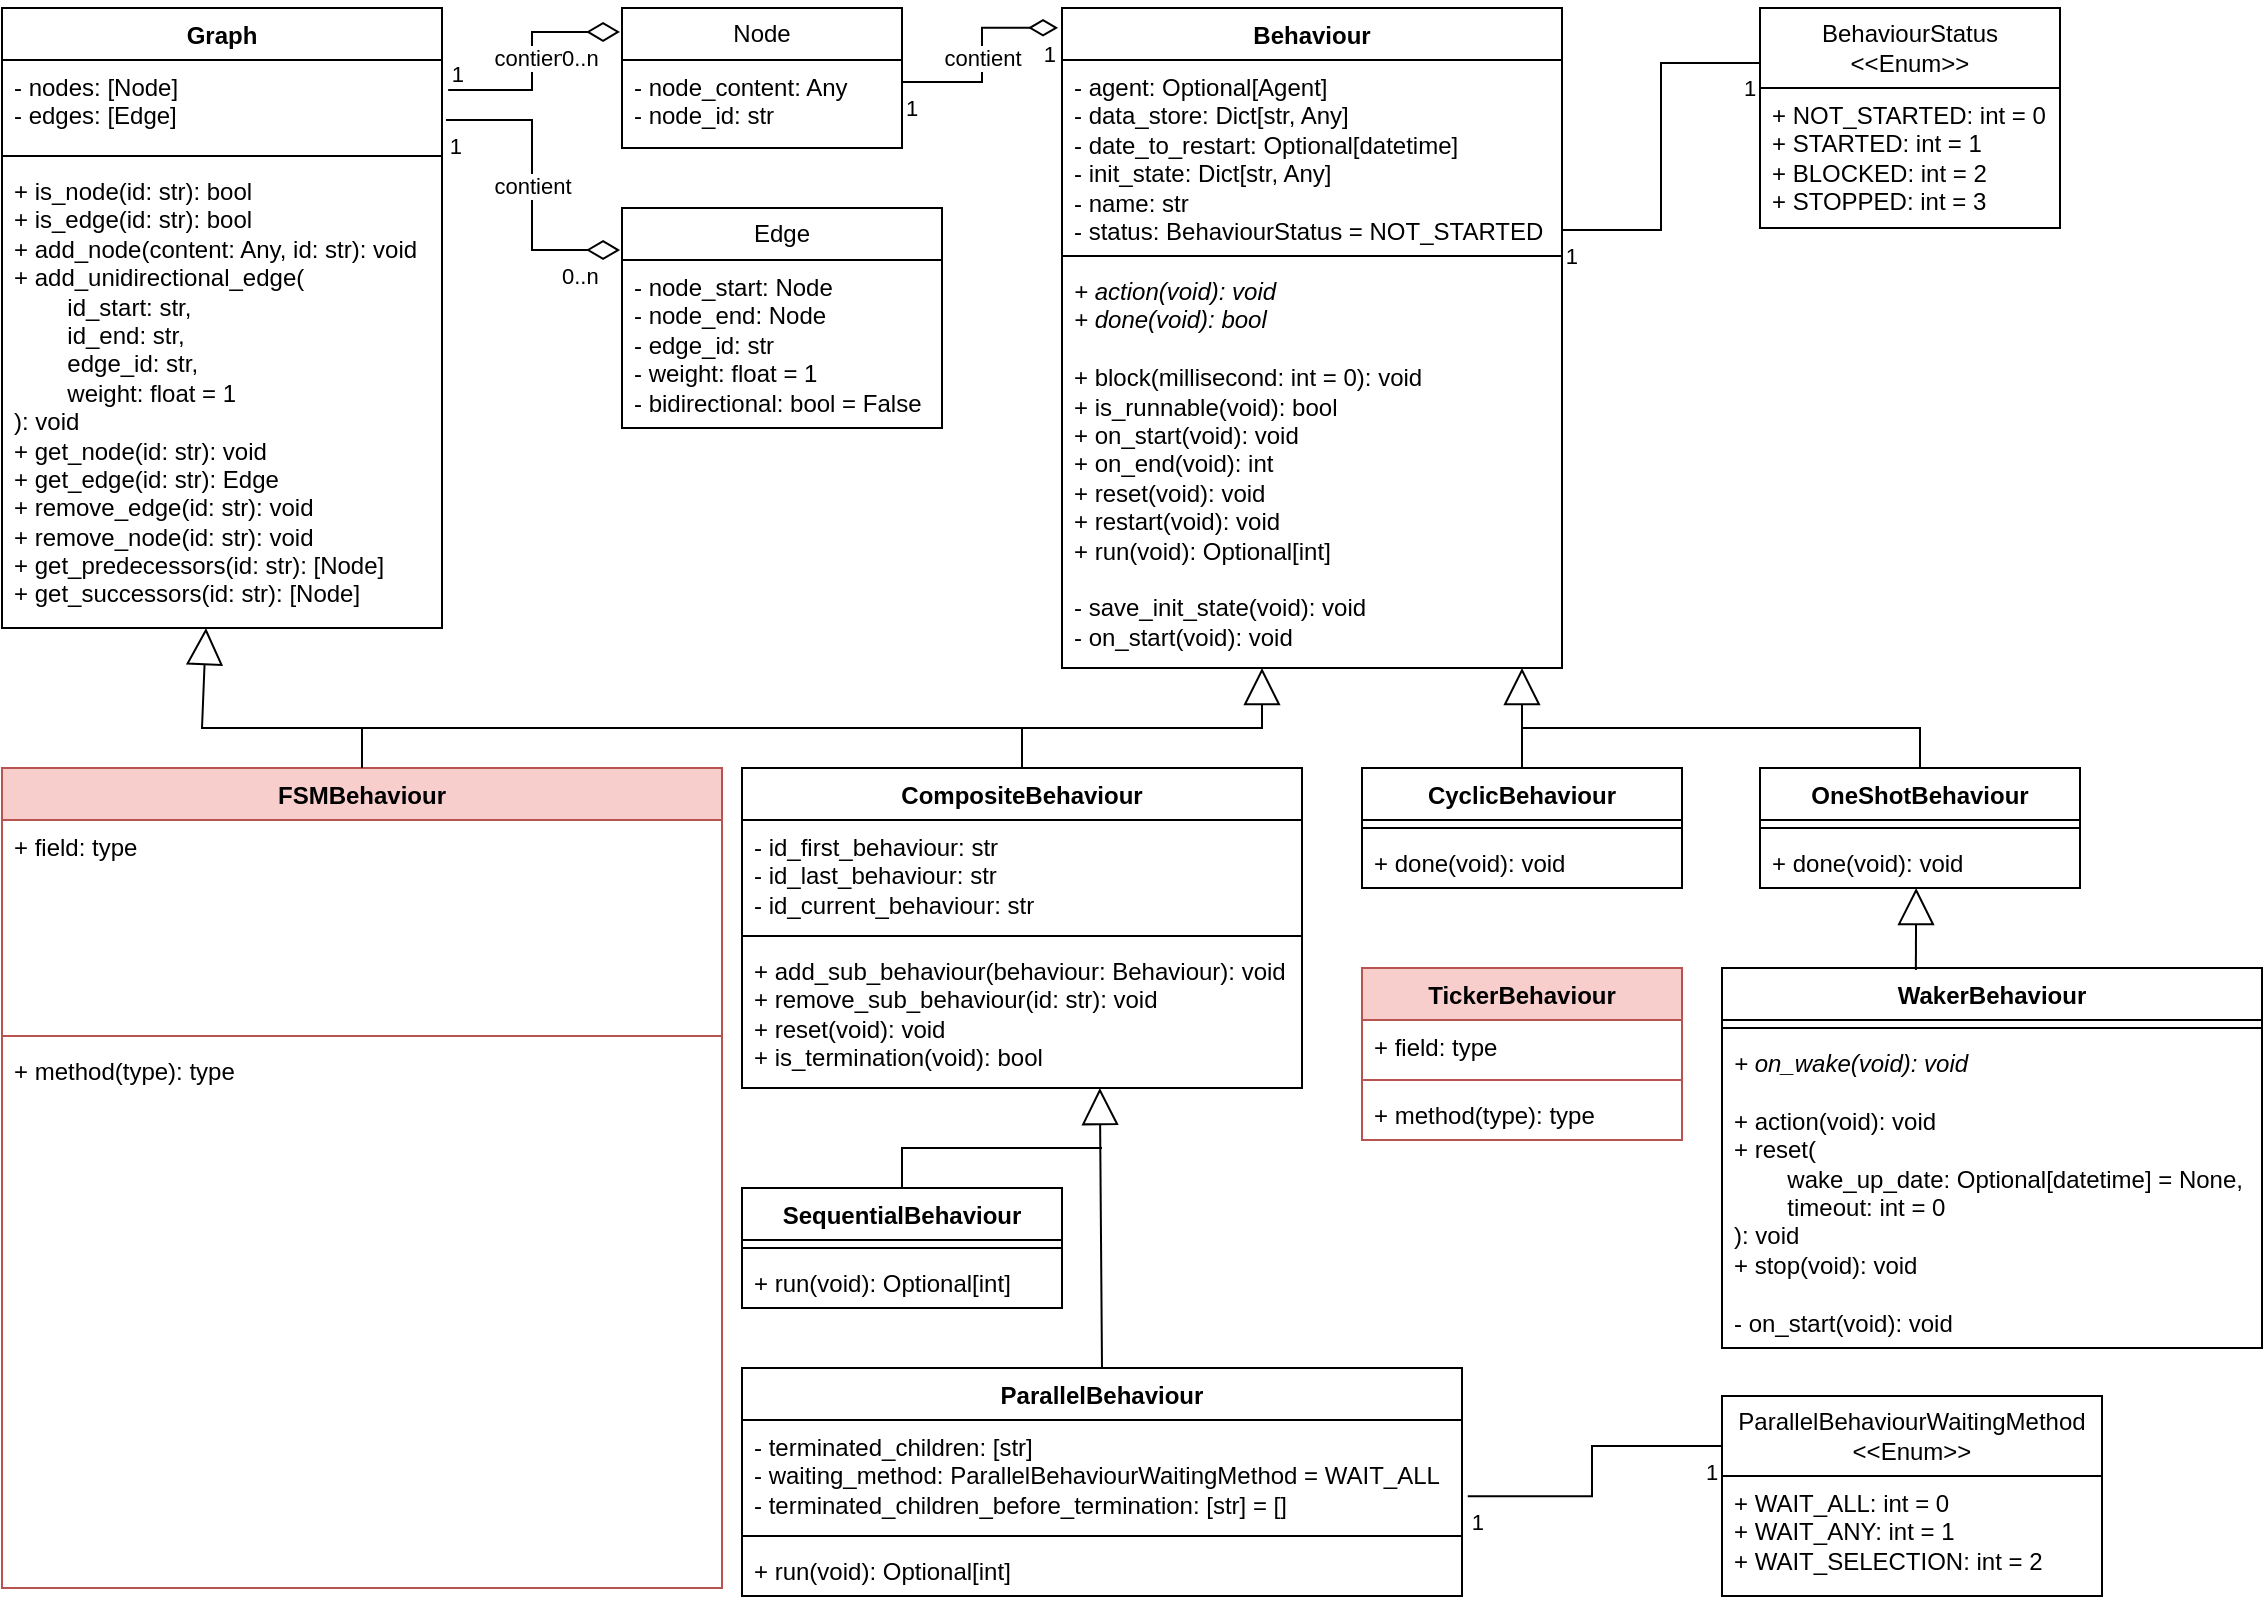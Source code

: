 <mxfile version="24.5.4" type="github">
  <diagram name="Page-1" id="tUuNbYa_l6MFo-oBWGvg">
    <mxGraphModel dx="1434" dy="818" grid="1" gridSize="10" guides="1" tooltips="1" connect="1" arrows="1" fold="1" page="1" pageScale="1" pageWidth="1169" pageHeight="827" math="0" shadow="0">
      <root>
        <mxCell id="0" />
        <mxCell id="1" parent="0" />
        <mxCell id="4uX9NUgMVRS_-vduH_uE-1" value="Graph" style="swimlane;fontStyle=1;align=center;verticalAlign=top;childLayout=stackLayout;horizontal=1;startSize=26;horizontalStack=0;resizeParent=1;resizeParentMax=0;resizeLast=0;collapsible=1;marginBottom=0;whiteSpace=wrap;html=1;rounded=0;" parent="1" vertex="1">
          <mxGeometry x="20" y="20" width="220" height="310" as="geometry" />
        </mxCell>
        <mxCell id="4uX9NUgMVRS_-vduH_uE-2" value="- nodes: [Node]&lt;div&gt;- edges: [Edge]&lt;/div&gt;" style="text;strokeColor=none;fillColor=none;align=left;verticalAlign=top;spacingLeft=4;spacingRight=4;overflow=hidden;rotatable=0;points=[[0,0.5],[1,0.5]];portConstraint=eastwest;whiteSpace=wrap;html=1;rounded=0;" parent="4uX9NUgMVRS_-vduH_uE-1" vertex="1">
          <mxGeometry y="26" width="220" height="44" as="geometry" />
        </mxCell>
        <mxCell id="4uX9NUgMVRS_-vduH_uE-3" value="" style="line;strokeWidth=1;fillColor=none;align=left;verticalAlign=middle;spacingTop=-1;spacingLeft=3;spacingRight=3;rotatable=0;labelPosition=right;points=[];portConstraint=eastwest;strokeColor=inherit;rounded=0;" parent="4uX9NUgMVRS_-vduH_uE-1" vertex="1">
          <mxGeometry y="70" width="220" height="8" as="geometry" />
        </mxCell>
        <mxCell id="4uX9NUgMVRS_-vduH_uE-4" value="+ is_node(id: str): bool&lt;div&gt;+ is_edge(id: str): bool&lt;/div&gt;&lt;div&gt;+ add_node(content: Any, id: str): void&lt;/div&gt;&lt;div&gt;+ add_unidirectional_edge(&lt;/div&gt;&lt;div&gt;&lt;span style=&quot;white-space: pre;&quot;&gt;&#x9;&lt;/span&gt;id_start: str,&lt;br&gt;&lt;/div&gt;&lt;div&gt;&lt;span style=&quot;white-space: pre;&quot;&gt;&#x9;&lt;/span&gt;id_end: str,&lt;br&gt;&lt;/div&gt;&lt;div&gt;&lt;span style=&quot;white-space: pre;&quot;&gt;&#x9;&lt;/span&gt;edge_id: str,&lt;br&gt;&lt;/div&gt;&lt;div&gt;&lt;span style=&quot;white-space: pre;&quot;&gt;&#x9;&lt;/span&gt;weight: float = 1&lt;br&gt;&lt;/div&gt;&lt;div&gt;): void&lt;/div&gt;&lt;div&gt;+ get_node(id: str): void&lt;/div&gt;&lt;div&gt;+ get_edge(id: str): Edge&lt;/div&gt;&lt;div&gt;+ remove_edge(id: str): void&lt;/div&gt;&lt;div&gt;+ remove_node(id: str): void&lt;/div&gt;&lt;div&gt;+ get_predecessors(id: str): [Node]&lt;/div&gt;&lt;div&gt;+ get_successors(id: str): [Node]&lt;/div&gt;" style="text;strokeColor=none;fillColor=none;align=left;verticalAlign=top;spacingLeft=4;spacingRight=4;overflow=hidden;rotatable=0;points=[[0,0.5],[1,0.5]];portConstraint=eastwest;whiteSpace=wrap;html=1;rounded=0;" parent="4uX9NUgMVRS_-vduH_uE-1" vertex="1">
          <mxGeometry y="78" width="220" height="232" as="geometry" />
        </mxCell>
        <mxCell id="JOfhHidZBwOgfv5GupMi-5" value="Node" style="swimlane;fontStyle=0;childLayout=stackLayout;horizontal=1;startSize=26;horizontalStack=0;resizeParent=1;resizeParentMax=0;resizeLast=0;collapsible=1;marginBottom=0;whiteSpace=wrap;html=1;rounded=0;" vertex="1" parent="1">
          <mxGeometry x="330" y="20" width="140" height="70" as="geometry" />
        </mxCell>
        <mxCell id="JOfhHidZBwOgfv5GupMi-7" value="- node_content: Any&lt;div&gt;- node_id: str&lt;/div&gt;" style="text;strokeColor=none;fillColor=none;align=left;verticalAlign=top;spacingLeft=4;spacingRight=4;overflow=hidden;rotatable=0;points=[[0,0.5],[1,0.5]];portConstraint=eastwest;whiteSpace=wrap;html=1;rounded=0;" vertex="1" parent="JOfhHidZBwOgfv5GupMi-5">
          <mxGeometry y="26" width="140" height="44" as="geometry" />
        </mxCell>
        <mxCell id="JOfhHidZBwOgfv5GupMi-9" value="Edge" style="swimlane;fontStyle=0;childLayout=stackLayout;horizontal=1;startSize=26;horizontalStack=0;resizeParent=1;resizeParentMax=0;resizeLast=0;collapsible=1;marginBottom=0;whiteSpace=wrap;html=1;rounded=0;" vertex="1" parent="1">
          <mxGeometry x="330" y="120" width="160" height="110" as="geometry" />
        </mxCell>
        <mxCell id="JOfhHidZBwOgfv5GupMi-10" value="- node_start: Node&lt;div&gt;- node_end: Node&lt;/div&gt;&lt;div&gt;- edge_id: str&lt;/div&gt;&lt;div&gt;- weight: float = 1&lt;/div&gt;&lt;div&gt;- bidirectional: bool = False&lt;/div&gt;" style="text;strokeColor=none;fillColor=none;align=left;verticalAlign=top;spacingLeft=4;spacingRight=4;overflow=hidden;rotatable=0;points=[[0,0.5],[1,0.5]];portConstraint=eastwest;whiteSpace=wrap;html=1;rounded=0;" vertex="1" parent="JOfhHidZBwOgfv5GupMi-9">
          <mxGeometry y="26" width="160" height="84" as="geometry" />
        </mxCell>
        <mxCell id="JOfhHidZBwOgfv5GupMi-21" value="contient" style="endArrow=none;html=1;endSize=12;startArrow=diamondThin;startSize=14;startFill=0;edgeStyle=orthogonalEdgeStyle;rounded=0;entryX=1.009;entryY=0.682;entryDx=0;entryDy=0;entryPerimeter=0;exitX=-0.006;exitY=0.191;exitDx=0;exitDy=0;exitPerimeter=0;endFill=0;" edge="1" parent="1" source="JOfhHidZBwOgfv5GupMi-9" target="4uX9NUgMVRS_-vduH_uE-2">
          <mxGeometry relative="1" as="geometry">
            <mxPoint x="320" y="260" as="sourcePoint" />
            <mxPoint x="490" y="420" as="targetPoint" />
          </mxGeometry>
        </mxCell>
        <mxCell id="JOfhHidZBwOgfv5GupMi-22" value="0..n" style="edgeLabel;resizable=0;html=1;align=left;verticalAlign=top;rounded=0;" connectable="0" vertex="1" parent="JOfhHidZBwOgfv5GupMi-21">
          <mxGeometry x="-1" relative="1" as="geometry">
            <mxPoint x="-31" as="offset" />
          </mxGeometry>
        </mxCell>
        <mxCell id="JOfhHidZBwOgfv5GupMi-23" value="1" style="edgeLabel;resizable=0;html=1;align=right;verticalAlign=top;rounded=0;" connectable="0" vertex="1" parent="JOfhHidZBwOgfv5GupMi-21">
          <mxGeometry x="1" relative="1" as="geometry">
            <mxPoint x="8" as="offset" />
          </mxGeometry>
        </mxCell>
        <mxCell id="JOfhHidZBwOgfv5GupMi-24" value="contient" style="endArrow=none;html=1;endSize=12;startArrow=diamondThin;startSize=14;startFill=0;edgeStyle=orthogonalEdgeStyle;rounded=0;entryX=1.014;entryY=0.341;entryDx=0;entryDy=0;entryPerimeter=0;exitX=-0.007;exitY=0.171;exitDx=0;exitDy=0;exitPerimeter=0;endFill=0;" edge="1" parent="1" source="JOfhHidZBwOgfv5GupMi-5" target="4uX9NUgMVRS_-vduH_uE-2">
          <mxGeometry relative="1" as="geometry">
            <mxPoint x="439" y="60" as="sourcePoint" />
            <mxPoint x="280" as="targetPoint" />
          </mxGeometry>
        </mxCell>
        <mxCell id="JOfhHidZBwOgfv5GupMi-25" value="0..n" style="edgeLabel;resizable=0;html=1;align=left;verticalAlign=top;rounded=0;" connectable="0" vertex="1" parent="JOfhHidZBwOgfv5GupMi-24">
          <mxGeometry x="-1" relative="1" as="geometry">
            <mxPoint x="-31" as="offset" />
          </mxGeometry>
        </mxCell>
        <mxCell id="JOfhHidZBwOgfv5GupMi-26" value="1" style="edgeLabel;resizable=0;html=1;align=right;verticalAlign=top;rounded=0;" connectable="0" vertex="1" parent="JOfhHidZBwOgfv5GupMi-24">
          <mxGeometry x="1" relative="1" as="geometry">
            <mxPoint x="8" y="-21" as="offset" />
          </mxGeometry>
        </mxCell>
        <mxCell id="JOfhHidZBwOgfv5GupMi-27" value="Behaviour" style="swimlane;fontStyle=1;align=center;verticalAlign=top;childLayout=stackLayout;horizontal=1;startSize=26;horizontalStack=0;resizeParent=1;resizeParentMax=0;resizeLast=0;collapsible=1;marginBottom=0;whiteSpace=wrap;html=1;rounded=0;" vertex="1" parent="1">
          <mxGeometry x="550" y="20" width="250" height="330" as="geometry" />
        </mxCell>
        <mxCell id="JOfhHidZBwOgfv5GupMi-28" value="- agent: Optional[Agent]&lt;div&gt;- data_store: Dict[str, Any]&lt;/div&gt;&lt;div&gt;- date_to_restart: Optional[datetime]&lt;/div&gt;&lt;div&gt;- init_state: Dict[str, Any]&lt;/div&gt;&lt;div&gt;- name: str&lt;/div&gt;&lt;div&gt;- status: BehaviourStatus = NOT_STARTED&lt;/div&gt;" style="text;strokeColor=none;fillColor=none;align=left;verticalAlign=top;spacingLeft=4;spacingRight=4;overflow=hidden;rotatable=0;points=[[0,0.5],[1,0.5]];portConstraint=eastwest;whiteSpace=wrap;html=1;rounded=0;" vertex="1" parent="JOfhHidZBwOgfv5GupMi-27">
          <mxGeometry y="26" width="250" height="94" as="geometry" />
        </mxCell>
        <mxCell id="JOfhHidZBwOgfv5GupMi-29" value="" style="line;strokeWidth=1;fillColor=none;align=left;verticalAlign=middle;spacingTop=-1;spacingLeft=3;spacingRight=3;rotatable=0;labelPosition=right;points=[];portConstraint=eastwest;strokeColor=inherit;rounded=0;" vertex="1" parent="JOfhHidZBwOgfv5GupMi-27">
          <mxGeometry y="120" width="250" height="8" as="geometry" />
        </mxCell>
        <mxCell id="JOfhHidZBwOgfv5GupMi-30" value="&lt;i&gt;+ action(void): void&lt;/i&gt;&lt;div&gt;&lt;i&gt;+ done(void): bool&lt;/i&gt;&lt;/div&gt;&lt;div&gt;&lt;i&gt;&lt;br&gt;&lt;/i&gt;&lt;div&gt;+ block(millisecond: int = 0): void&lt;/div&gt;&lt;div&gt;+ is_runnable(void): bool&lt;/div&gt;&lt;div&gt;+ on_start(void): void&lt;/div&gt;&lt;div&gt;+ on_end(void): int&lt;/div&gt;&lt;div&gt;+ reset(void): void&lt;/div&gt;&lt;div&gt;+ restart(void): void&lt;/div&gt;&lt;div&gt;+ run(void): Optional[int]&lt;/div&gt;&lt;/div&gt;&lt;div&gt;&lt;br&gt;&lt;/div&gt;&lt;div&gt;- save_init_state(void): void&lt;/div&gt;&lt;div&gt;- on_start(void): void&lt;/div&gt;" style="text;strokeColor=none;fillColor=none;align=left;verticalAlign=top;spacingLeft=4;spacingRight=4;overflow=hidden;rotatable=0;points=[[0,0.5],[1,0.5]];portConstraint=eastwest;whiteSpace=wrap;html=1;rounded=0;" vertex="1" parent="JOfhHidZBwOgfv5GupMi-27">
          <mxGeometry y="128" width="250" height="202" as="geometry" />
        </mxCell>
        <mxCell id="JOfhHidZBwOgfv5GupMi-32" value="contient" style="endArrow=diamondThin;html=1;endSize=12;startArrow=none;startSize=14;startFill=0;edgeStyle=orthogonalEdgeStyle;rounded=0;entryX=-0.008;entryY=0.03;entryDx=0;entryDy=0;entryPerimeter=0;endFill=0;exitX=1;exitY=0.25;exitDx=0;exitDy=0;exitPerimeter=0;" edge="1" parent="1" source="JOfhHidZBwOgfv5GupMi-7" target="JOfhHidZBwOgfv5GupMi-27">
          <mxGeometry relative="1" as="geometry">
            <mxPoint x="540" y="54.5" as="sourcePoint" />
            <mxPoint x="700" y="54.5" as="targetPoint" />
          </mxGeometry>
        </mxCell>
        <mxCell id="JOfhHidZBwOgfv5GupMi-33" value="1" style="edgeLabel;resizable=0;html=1;align=left;verticalAlign=top;rounded=0;" connectable="0" vertex="1" parent="JOfhHidZBwOgfv5GupMi-32">
          <mxGeometry x="-1" relative="1" as="geometry" />
        </mxCell>
        <mxCell id="JOfhHidZBwOgfv5GupMi-34" value="1" style="edgeLabel;resizable=0;html=1;align=right;verticalAlign=top;rounded=0;" connectable="0" vertex="1" parent="JOfhHidZBwOgfv5GupMi-32">
          <mxGeometry x="1" relative="1" as="geometry" />
        </mxCell>
        <mxCell id="JOfhHidZBwOgfv5GupMi-43" value="OneShotBehaviour" style="swimlane;fontStyle=1;align=center;verticalAlign=top;childLayout=stackLayout;horizontal=1;startSize=26;horizontalStack=0;resizeParent=1;resizeParentMax=0;resizeLast=0;collapsible=1;marginBottom=0;whiteSpace=wrap;html=1;rounded=0;" vertex="1" parent="1">
          <mxGeometry x="899" y="400" width="160" height="60" as="geometry" />
        </mxCell>
        <mxCell id="JOfhHidZBwOgfv5GupMi-45" value="" style="line;strokeWidth=1;fillColor=none;align=left;verticalAlign=middle;spacingTop=-1;spacingLeft=3;spacingRight=3;rotatable=0;labelPosition=right;points=[];portConstraint=eastwest;strokeColor=inherit;rounded=0;" vertex="1" parent="JOfhHidZBwOgfv5GupMi-43">
          <mxGeometry y="26" width="160" height="8" as="geometry" />
        </mxCell>
        <mxCell id="JOfhHidZBwOgfv5GupMi-46" value="+ done(void): void" style="text;strokeColor=none;fillColor=none;align=left;verticalAlign=top;spacingLeft=4;spacingRight=4;overflow=hidden;rotatable=0;points=[[0,0.5],[1,0.5]];portConstraint=eastwest;whiteSpace=wrap;html=1;rounded=0;" vertex="1" parent="JOfhHidZBwOgfv5GupMi-43">
          <mxGeometry y="34" width="160" height="26" as="geometry" />
        </mxCell>
        <mxCell id="JOfhHidZBwOgfv5GupMi-47" value="CyclicBehaviour" style="swimlane;fontStyle=1;align=center;verticalAlign=top;childLayout=stackLayout;horizontal=1;startSize=26;horizontalStack=0;resizeParent=1;resizeParentMax=0;resizeLast=0;collapsible=1;marginBottom=0;whiteSpace=wrap;html=1;rounded=0;" vertex="1" parent="1">
          <mxGeometry x="700" y="400" width="160" height="60" as="geometry" />
        </mxCell>
        <mxCell id="JOfhHidZBwOgfv5GupMi-48" value="" style="line;strokeWidth=1;fillColor=none;align=left;verticalAlign=middle;spacingTop=-1;spacingLeft=3;spacingRight=3;rotatable=0;labelPosition=right;points=[];portConstraint=eastwest;strokeColor=inherit;rounded=0;" vertex="1" parent="JOfhHidZBwOgfv5GupMi-47">
          <mxGeometry y="26" width="160" height="8" as="geometry" />
        </mxCell>
        <mxCell id="JOfhHidZBwOgfv5GupMi-49" value="+ done(void): void" style="text;strokeColor=none;fillColor=none;align=left;verticalAlign=top;spacingLeft=4;spacingRight=4;overflow=hidden;rotatable=0;points=[[0,0.5],[1,0.5]];portConstraint=eastwest;whiteSpace=wrap;html=1;rounded=0;" vertex="1" parent="JOfhHidZBwOgfv5GupMi-47">
          <mxGeometry y="34" width="160" height="26" as="geometry" />
        </mxCell>
        <mxCell id="JOfhHidZBwOgfv5GupMi-50" value="WakerBehaviour" style="swimlane;fontStyle=1;align=center;verticalAlign=top;childLayout=stackLayout;horizontal=1;startSize=26;horizontalStack=0;resizeParent=1;resizeParentMax=0;resizeLast=0;collapsible=1;marginBottom=0;whiteSpace=wrap;html=1;rounded=0;" vertex="1" parent="1">
          <mxGeometry x="880" y="500" width="270" height="190" as="geometry" />
        </mxCell>
        <mxCell id="JOfhHidZBwOgfv5GupMi-51" value="" style="line;strokeWidth=1;fillColor=none;align=left;verticalAlign=middle;spacingTop=-1;spacingLeft=3;spacingRight=3;rotatable=0;labelPosition=right;points=[];portConstraint=eastwest;strokeColor=inherit;rounded=0;" vertex="1" parent="JOfhHidZBwOgfv5GupMi-50">
          <mxGeometry y="26" width="270" height="8" as="geometry" />
        </mxCell>
        <mxCell id="JOfhHidZBwOgfv5GupMi-52" value="&lt;i&gt;+ on_wake(void): void&lt;/i&gt;&lt;div&gt;&lt;br&gt;&lt;/div&gt;&lt;div&gt;+ action(void): void&lt;/div&gt;&lt;div&gt;+ reset(&lt;/div&gt;&lt;div&gt;&lt;span style=&quot;white-space: pre;&quot;&gt;&#x9;&lt;/span&gt;wake_up_date: Optional[datetime] = None, &lt;span style=&quot;white-space: pre;&quot;&gt;&#x9;&lt;/span&gt;timeout: int = 0&lt;/div&gt;&lt;div&gt;): void&lt;/div&gt;&lt;div&gt;+ stop(void): void&lt;/div&gt;&lt;div&gt;&lt;br&gt;&lt;/div&gt;&lt;div&gt;- on_start(void): void&lt;/div&gt;" style="text;strokeColor=none;fillColor=none;align=left;verticalAlign=top;spacingLeft=4;spacingRight=4;overflow=hidden;rotatable=0;points=[[0,0.5],[1,0.5]];portConstraint=eastwest;whiteSpace=wrap;html=1;rounded=0;" vertex="1" parent="JOfhHidZBwOgfv5GupMi-50">
          <mxGeometry y="34" width="270" height="156" as="geometry" />
        </mxCell>
        <mxCell id="JOfhHidZBwOgfv5GupMi-56" value="" style="endArrow=block;endSize=16;endFill=0;html=1;rounded=0;exitX=0.5;exitY=0;exitDx=0;exitDy=0;" edge="1" parent="1" source="JOfhHidZBwOgfv5GupMi-47">
          <mxGeometry width="160" relative="1" as="geometry">
            <mxPoint x="330" y="420" as="sourcePoint" />
            <mxPoint x="780" y="350" as="targetPoint" />
            <mxPoint as="offset" />
          </mxGeometry>
        </mxCell>
        <mxCell id="JOfhHidZBwOgfv5GupMi-57" value="" style="endArrow=none;endFill=0;endSize=24;html=1;rounded=0;entryX=0.5;entryY=0;entryDx=0;entryDy=0;" edge="1" parent="1" target="JOfhHidZBwOgfv5GupMi-43">
          <mxGeometry width="160" relative="1" as="geometry">
            <mxPoint x="780" y="380" as="sourcePoint" />
            <mxPoint x="490" y="420" as="targetPoint" />
            <Array as="points">
              <mxPoint x="979" y="380" />
            </Array>
          </mxGeometry>
        </mxCell>
        <mxCell id="JOfhHidZBwOgfv5GupMi-63" value="CompositeBehaviour" style="swimlane;fontStyle=1;align=center;verticalAlign=top;childLayout=stackLayout;horizontal=1;startSize=26;horizontalStack=0;resizeParent=1;resizeParentMax=0;resizeLast=0;collapsible=1;marginBottom=0;whiteSpace=wrap;html=1;rounded=0;" vertex="1" parent="1">
          <mxGeometry x="390" y="400" width="280" height="160" as="geometry" />
        </mxCell>
        <mxCell id="JOfhHidZBwOgfv5GupMi-64" value="- id_first_behaviour: str&lt;div&gt;- id_last_behaviour: str&lt;/div&gt;&lt;div&gt;- id_current_behaviour: str&lt;/div&gt;" style="text;strokeColor=none;fillColor=none;align=left;verticalAlign=top;spacingLeft=4;spacingRight=4;overflow=hidden;rotatable=0;points=[[0,0.5],[1,0.5]];portConstraint=eastwest;whiteSpace=wrap;html=1;rounded=0;" vertex="1" parent="JOfhHidZBwOgfv5GupMi-63">
          <mxGeometry y="26" width="280" height="54" as="geometry" />
        </mxCell>
        <mxCell id="JOfhHidZBwOgfv5GupMi-65" value="" style="line;strokeWidth=1;fillColor=none;align=left;verticalAlign=middle;spacingTop=-1;spacingLeft=3;spacingRight=3;rotatable=0;labelPosition=right;points=[];portConstraint=eastwest;strokeColor=inherit;rounded=0;" vertex="1" parent="JOfhHidZBwOgfv5GupMi-63">
          <mxGeometry y="80" width="280" height="8" as="geometry" />
        </mxCell>
        <mxCell id="JOfhHidZBwOgfv5GupMi-66" value="+ add_sub_behaviour(behaviour: Behaviour): void&lt;div&gt;+ remove_sub_behaviour(id: str): void&lt;/div&gt;&lt;div&gt;+ reset(void): void&lt;/div&gt;&lt;div&gt;+ is_termination(void): bool&lt;br&gt;&lt;div&gt;&lt;br&gt;&lt;/div&gt;&lt;/div&gt;" style="text;strokeColor=none;fillColor=none;align=left;verticalAlign=top;spacingLeft=4;spacingRight=4;overflow=hidden;rotatable=0;points=[[0,0.5],[1,0.5]];portConstraint=eastwest;whiteSpace=wrap;html=1;rounded=0;" vertex="1" parent="JOfhHidZBwOgfv5GupMi-63">
          <mxGeometry y="88" width="280" height="72" as="geometry" />
        </mxCell>
        <mxCell id="JOfhHidZBwOgfv5GupMi-67" value="" style="endArrow=block;endSize=16;endFill=0;html=1;rounded=0;" edge="1" parent="1">
          <mxGeometry width="160" relative="1" as="geometry">
            <mxPoint x="530" y="400" as="sourcePoint" />
            <mxPoint x="122" y="330" as="targetPoint" />
            <Array as="points">
              <mxPoint x="530" y="380" />
              <mxPoint x="120" y="380" />
            </Array>
          </mxGeometry>
        </mxCell>
        <mxCell id="JOfhHidZBwOgfv5GupMi-69" value="" style="endArrow=block;endSize=16;endFill=0;html=1;rounded=0;entryX=0.4;entryY=1;entryDx=0;entryDy=0;entryPerimeter=0;" edge="1" parent="1" target="JOfhHidZBwOgfv5GupMi-30">
          <mxGeometry width="160" relative="1" as="geometry">
            <mxPoint x="530" y="380" as="sourcePoint" />
            <mxPoint x="550" y="520" as="targetPoint" />
            <Array as="points">
              <mxPoint x="650" y="380" />
            </Array>
          </mxGeometry>
        </mxCell>
        <mxCell id="JOfhHidZBwOgfv5GupMi-70" value="FSMBehaviour" style="swimlane;fontStyle=1;align=center;verticalAlign=top;childLayout=stackLayout;horizontal=1;startSize=26;horizontalStack=0;resizeParent=1;resizeParentMax=0;resizeLast=0;collapsible=1;marginBottom=0;whiteSpace=wrap;html=1;fillColor=#f8cecc;strokeColor=#b85450;rounded=0;" vertex="1" parent="1">
          <mxGeometry x="20" y="400" width="360" height="410" as="geometry" />
        </mxCell>
        <mxCell id="JOfhHidZBwOgfv5GupMi-71" value="+ field: type" style="text;strokeColor=none;fillColor=none;align=left;verticalAlign=top;spacingLeft=4;spacingRight=4;overflow=hidden;rotatable=0;points=[[0,0.5],[1,0.5]];portConstraint=eastwest;whiteSpace=wrap;html=1;rounded=0;" vertex="1" parent="JOfhHidZBwOgfv5GupMi-70">
          <mxGeometry y="26" width="360" height="104" as="geometry" />
        </mxCell>
        <mxCell id="JOfhHidZBwOgfv5GupMi-72" value="" style="line;strokeWidth=1;fillColor=none;align=left;verticalAlign=middle;spacingTop=-1;spacingLeft=3;spacingRight=3;rotatable=0;labelPosition=right;points=[];portConstraint=eastwest;strokeColor=inherit;rounded=0;" vertex="1" parent="JOfhHidZBwOgfv5GupMi-70">
          <mxGeometry y="130" width="360" height="8" as="geometry" />
        </mxCell>
        <mxCell id="JOfhHidZBwOgfv5GupMi-73" value="+ method(type): type" style="text;strokeColor=none;fillColor=none;align=left;verticalAlign=top;spacingLeft=4;spacingRight=4;overflow=hidden;rotatable=0;points=[[0,0.5],[1,0.5]];portConstraint=eastwest;whiteSpace=wrap;html=1;rounded=0;" vertex="1" parent="JOfhHidZBwOgfv5GupMi-70">
          <mxGeometry y="138" width="360" height="272" as="geometry" />
        </mxCell>
        <mxCell id="JOfhHidZBwOgfv5GupMi-74" value="SequentialBehaviour" style="swimlane;fontStyle=1;align=center;verticalAlign=top;childLayout=stackLayout;horizontal=1;startSize=26;horizontalStack=0;resizeParent=1;resizeParentMax=0;resizeLast=0;collapsible=1;marginBottom=0;whiteSpace=wrap;html=1;rounded=0;" vertex="1" parent="1">
          <mxGeometry x="390" y="610" width="160" height="60" as="geometry" />
        </mxCell>
        <mxCell id="JOfhHidZBwOgfv5GupMi-76" value="" style="line;strokeWidth=1;fillColor=none;align=left;verticalAlign=middle;spacingTop=-1;spacingLeft=3;spacingRight=3;rotatable=0;labelPosition=right;points=[];portConstraint=eastwest;strokeColor=inherit;rounded=0;" vertex="1" parent="JOfhHidZBwOgfv5GupMi-74">
          <mxGeometry y="26" width="160" height="8" as="geometry" />
        </mxCell>
        <mxCell id="JOfhHidZBwOgfv5GupMi-77" value="+ run(void): Optional[int]" style="text;strokeColor=none;fillColor=none;align=left;verticalAlign=top;spacingLeft=4;spacingRight=4;overflow=hidden;rotatable=0;points=[[0,0.5],[1,0.5]];portConstraint=eastwest;whiteSpace=wrap;html=1;rounded=0;" vertex="1" parent="JOfhHidZBwOgfv5GupMi-74">
          <mxGeometry y="34" width="160" height="26" as="geometry" />
        </mxCell>
        <mxCell id="JOfhHidZBwOgfv5GupMi-82" value="TickerBehaviour" style="swimlane;fontStyle=1;align=center;verticalAlign=top;childLayout=stackLayout;horizontal=1;startSize=26;horizontalStack=0;resizeParent=1;resizeParentMax=0;resizeLast=0;collapsible=1;marginBottom=0;whiteSpace=wrap;html=1;fillColor=#f8cecc;strokeColor=#b85450;rounded=0;" vertex="1" parent="1">
          <mxGeometry x="700" y="500" width="160" height="86" as="geometry" />
        </mxCell>
        <mxCell id="JOfhHidZBwOgfv5GupMi-83" value="+ field: type" style="text;strokeColor=none;fillColor=none;align=left;verticalAlign=top;spacingLeft=4;spacingRight=4;overflow=hidden;rotatable=0;points=[[0,0.5],[1,0.5]];portConstraint=eastwest;whiteSpace=wrap;html=1;rounded=0;" vertex="1" parent="JOfhHidZBwOgfv5GupMi-82">
          <mxGeometry y="26" width="160" height="26" as="geometry" />
        </mxCell>
        <mxCell id="JOfhHidZBwOgfv5GupMi-84" value="" style="line;strokeWidth=1;fillColor=none;align=left;verticalAlign=middle;spacingTop=-1;spacingLeft=3;spacingRight=3;rotatable=0;labelPosition=right;points=[];portConstraint=eastwest;strokeColor=inherit;rounded=0;" vertex="1" parent="JOfhHidZBwOgfv5GupMi-82">
          <mxGeometry y="52" width="160" height="8" as="geometry" />
        </mxCell>
        <mxCell id="JOfhHidZBwOgfv5GupMi-85" value="+ method(type): type" style="text;strokeColor=none;fillColor=none;align=left;verticalAlign=top;spacingLeft=4;spacingRight=4;overflow=hidden;rotatable=0;points=[[0,0.5],[1,0.5]];portConstraint=eastwest;whiteSpace=wrap;html=1;rounded=0;" vertex="1" parent="JOfhHidZBwOgfv5GupMi-82">
          <mxGeometry y="60" width="160" height="26" as="geometry" />
        </mxCell>
        <mxCell id="JOfhHidZBwOgfv5GupMi-88" value="ParallelBehaviour" style="swimlane;fontStyle=1;align=center;verticalAlign=top;childLayout=stackLayout;horizontal=1;startSize=26;horizontalStack=0;resizeParent=1;resizeParentMax=0;resizeLast=0;collapsible=1;marginBottom=0;whiteSpace=wrap;html=1;rounded=0;" vertex="1" parent="1">
          <mxGeometry x="390" y="700" width="360" height="114" as="geometry" />
        </mxCell>
        <mxCell id="JOfhHidZBwOgfv5GupMi-89" value="- terminated_children: [str]&lt;div&gt;- waiting_method:&amp;nbsp;&lt;span style=&quot;text-align: center; background-color: initial;&quot;&gt;ParallelBehaviourWaitingMethod = WAIT_ALL&lt;/span&gt;&lt;/div&gt;&lt;div&gt;&lt;span style=&quot;text-align: center; background-color: initial;&quot;&gt;- terminated_children_before_termination: [str] = []&lt;/span&gt;&lt;/div&gt;" style="text;strokeColor=none;fillColor=none;align=left;verticalAlign=top;spacingLeft=4;spacingRight=4;overflow=hidden;rotatable=0;points=[[0,0.5],[1,0.5]];portConstraint=eastwest;whiteSpace=wrap;html=1;rounded=0;" vertex="1" parent="JOfhHidZBwOgfv5GupMi-88">
          <mxGeometry y="26" width="360" height="54" as="geometry" />
        </mxCell>
        <mxCell id="JOfhHidZBwOgfv5GupMi-90" value="" style="line;strokeWidth=1;fillColor=none;align=left;verticalAlign=middle;spacingTop=-1;spacingLeft=3;spacingRight=3;rotatable=0;labelPosition=right;points=[];portConstraint=eastwest;strokeColor=inherit;rounded=0;" vertex="1" parent="JOfhHidZBwOgfv5GupMi-88">
          <mxGeometry y="80" width="360" height="8" as="geometry" />
        </mxCell>
        <mxCell id="JOfhHidZBwOgfv5GupMi-91" value="+ run(void): Optional[int]" style="text;strokeColor=none;fillColor=none;align=left;verticalAlign=top;spacingLeft=4;spacingRight=4;overflow=hidden;rotatable=0;points=[[0,0.5],[1,0.5]];portConstraint=eastwest;whiteSpace=wrap;html=1;rounded=0;" vertex="1" parent="JOfhHidZBwOgfv5GupMi-88">
          <mxGeometry y="88" width="360" height="26" as="geometry" />
        </mxCell>
        <mxCell id="JOfhHidZBwOgfv5GupMi-92" value="" style="endArrow=block;endSize=16;endFill=0;html=1;rounded=0;exitX=0.5;exitY=0;exitDx=0;exitDy=0;entryX=0.639;entryY=1;entryDx=0;entryDy=0;entryPerimeter=0;" edge="1" parent="1" source="JOfhHidZBwOgfv5GupMi-88" target="JOfhHidZBwOgfv5GupMi-66">
          <mxGeometry width="160" relative="1" as="geometry">
            <mxPoint x="571" y="714" as="sourcePoint" />
            <mxPoint x="570" y="620" as="targetPoint" />
          </mxGeometry>
        </mxCell>
        <mxCell id="JOfhHidZBwOgfv5GupMi-93" value="" style="endArrow=none;endFill=0;endSize=24;html=1;rounded=0;exitX=0.5;exitY=0;exitDx=0;exitDy=0;" edge="1" parent="1" source="JOfhHidZBwOgfv5GupMi-74">
          <mxGeometry width="160" relative="1" as="geometry">
            <mxPoint x="390" y="520" as="sourcePoint" />
            <mxPoint x="570" y="590" as="targetPoint" />
            <Array as="points">
              <mxPoint x="470" y="590" />
            </Array>
          </mxGeometry>
        </mxCell>
        <mxCell id="JOfhHidZBwOgfv5GupMi-94" value="" style="endArrow=none;endFill=0;endSize=24;html=1;rounded=0;exitX=0.5;exitY=0;exitDx=0;exitDy=0;" edge="1" parent="1" source="JOfhHidZBwOgfv5GupMi-70">
          <mxGeometry width="160" relative="1" as="geometry">
            <mxPoint x="390" y="520" as="sourcePoint" />
            <mxPoint x="200" y="380" as="targetPoint" />
          </mxGeometry>
        </mxCell>
        <mxCell id="JOfhHidZBwOgfv5GupMi-95" value="BehaviourStatus&lt;div&gt;&amp;lt;&amp;lt;Enum&amp;gt;&amp;gt;&lt;/div&gt;" style="swimlane;fontStyle=0;childLayout=stackLayout;horizontal=1;startSize=40;horizontalStack=0;resizeParent=1;resizeParentMax=0;resizeLast=0;collapsible=1;marginBottom=0;whiteSpace=wrap;html=1;" vertex="1" parent="1">
          <mxGeometry x="899" y="20" width="150" height="110" as="geometry" />
        </mxCell>
        <mxCell id="JOfhHidZBwOgfv5GupMi-96" value="+ NOT_STARTED: int = 0&lt;div&gt;+ STARTED: int = 1&lt;/div&gt;&lt;div&gt;+ BLOCKED: int = 2&lt;/div&gt;&lt;div&gt;+ STOPPED: int = 3&lt;/div&gt;&lt;div&gt;&lt;br&gt;&lt;/div&gt;" style="text;strokeColor=none;fillColor=none;align=left;verticalAlign=top;spacingLeft=4;spacingRight=4;overflow=hidden;rotatable=0;points=[[0,0.5],[1,0.5]];portConstraint=eastwest;whiteSpace=wrap;html=1;" vertex="1" parent="JOfhHidZBwOgfv5GupMi-95">
          <mxGeometry y="40" width="150" height="70" as="geometry" />
        </mxCell>
        <mxCell id="JOfhHidZBwOgfv5GupMi-99" value="" style="endArrow=none;html=1;endSize=12;startArrow=none;startSize=14;startFill=0;edgeStyle=orthogonalEdgeStyle;rounded=0;exitX=0;exitY=0.25;exitDx=0;exitDy=0;entryX=1;entryY=0.904;entryDx=0;entryDy=0;entryPerimeter=0;endFill=0;" edge="1" parent="1" source="JOfhHidZBwOgfv5GupMi-95" target="JOfhHidZBwOgfv5GupMi-28">
          <mxGeometry relative="1" as="geometry">
            <mxPoint x="390" y="420" as="sourcePoint" />
            <mxPoint x="550" y="420" as="targetPoint" />
          </mxGeometry>
        </mxCell>
        <mxCell id="JOfhHidZBwOgfv5GupMi-100" value="1" style="edgeLabel;resizable=0;html=1;align=left;verticalAlign=top;" connectable="0" vertex="1" parent="JOfhHidZBwOgfv5GupMi-99">
          <mxGeometry x="-1" relative="1" as="geometry">
            <mxPoint x="-10" as="offset" />
          </mxGeometry>
        </mxCell>
        <mxCell id="JOfhHidZBwOgfv5GupMi-101" value="1" style="edgeLabel;resizable=0;html=1;align=right;verticalAlign=top;" connectable="0" vertex="1" parent="JOfhHidZBwOgfv5GupMi-99">
          <mxGeometry x="1" relative="1" as="geometry">
            <mxPoint x="8" as="offset" />
          </mxGeometry>
        </mxCell>
        <mxCell id="JOfhHidZBwOgfv5GupMi-102" value="&lt;div&gt;ParallelBehaviourWaitingMethod&lt;/div&gt;&lt;div&gt;&amp;lt;&amp;lt;Enum&amp;gt;&amp;gt;&lt;/div&gt;" style="swimlane;fontStyle=0;childLayout=stackLayout;horizontal=1;startSize=40;horizontalStack=0;resizeParent=1;resizeParentMax=0;resizeLast=0;collapsible=1;marginBottom=0;whiteSpace=wrap;html=1;" vertex="1" parent="1">
          <mxGeometry x="880" y="714" width="190" height="100" as="geometry" />
        </mxCell>
        <mxCell id="JOfhHidZBwOgfv5GupMi-103" value="+ WAIT_ALL: int = 0&lt;div&gt;+ WAIT_ANY: int = 1&lt;/div&gt;&lt;div&gt;+ WAIT_SELECTION: int = 2&lt;/div&gt;&lt;div&gt;&lt;br&gt;&lt;/div&gt;" style="text;strokeColor=none;fillColor=none;align=left;verticalAlign=top;spacingLeft=4;spacingRight=4;overflow=hidden;rotatable=0;points=[[0,0.5],[1,0.5]];portConstraint=eastwest;whiteSpace=wrap;html=1;" vertex="1" parent="JOfhHidZBwOgfv5GupMi-102">
          <mxGeometry y="40" width="190" height="60" as="geometry" />
        </mxCell>
        <mxCell id="JOfhHidZBwOgfv5GupMi-104" value="" style="endArrow=none;html=1;endSize=12;startArrow=none;startSize=14;startFill=0;edgeStyle=orthogonalEdgeStyle;rounded=0;exitX=0;exitY=0.25;exitDx=0;exitDy=0;entryX=1.008;entryY=0.705;entryDx=0;entryDy=0;entryPerimeter=0;endFill=0;" edge="1" parent="1" source="JOfhHidZBwOgfv5GupMi-102" target="JOfhHidZBwOgfv5GupMi-89">
          <mxGeometry relative="1" as="geometry">
            <mxPoint x="810" y="1030" as="sourcePoint" />
            <mxPoint x="700" y="1113" as="targetPoint" />
          </mxGeometry>
        </mxCell>
        <mxCell id="JOfhHidZBwOgfv5GupMi-105" value="1" style="edgeLabel;resizable=0;html=1;align=left;verticalAlign=top;" connectable="0" vertex="1" parent="JOfhHidZBwOgfv5GupMi-104">
          <mxGeometry x="-1" relative="1" as="geometry">
            <mxPoint x="-10" as="offset" />
          </mxGeometry>
        </mxCell>
        <mxCell id="JOfhHidZBwOgfv5GupMi-106" value="1" style="edgeLabel;resizable=0;html=1;align=right;verticalAlign=top;" connectable="0" vertex="1" parent="JOfhHidZBwOgfv5GupMi-104">
          <mxGeometry x="1" relative="1" as="geometry">
            <mxPoint x="8" as="offset" />
          </mxGeometry>
        </mxCell>
        <mxCell id="JOfhHidZBwOgfv5GupMi-109" value="" style="endArrow=block;endSize=16;endFill=0;html=1;rounded=0;entryX=0.488;entryY=1;entryDx=0;entryDy=0;entryPerimeter=0;exitX=0.359;exitY=0.005;exitDx=0;exitDy=0;exitPerimeter=0;" edge="1" parent="1" source="JOfhHidZBwOgfv5GupMi-50" target="JOfhHidZBwOgfv5GupMi-46">
          <mxGeometry width="160" relative="1" as="geometry">
            <mxPoint x="1032" y="500" as="sourcePoint" />
            <mxPoint x="550" y="320" as="targetPoint" />
          </mxGeometry>
        </mxCell>
      </root>
    </mxGraphModel>
  </diagram>
</mxfile>

